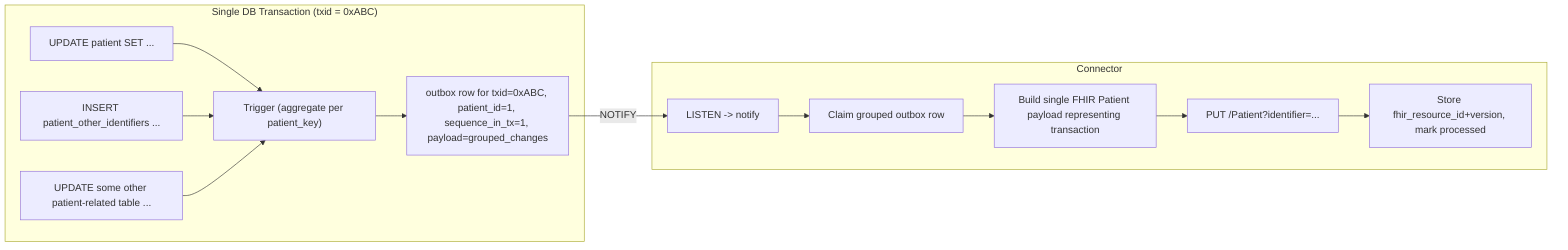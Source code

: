 flowchart LR
  subgraph DB_TX["Single DB Transaction (txid = 0xABC)"]
    direction TB
    A[UPDATE patient SET ...] 
    B[INSERT patient_other_identifiers ...]
    C[UPDATE some other patient-related table ...]
    TRG["Trigger (aggregate per patient_key)"]
    OUT_GROUP[outbox row for txid=0xABC, patient_id=1, sequence_in_tx=1, payload=grouped_changes]
  end

  subgraph Connector["Connector"]
    direction TB
    LISTEN[LISTEN -> notify]
    CLAIM[Claim grouped outbox row]
    BUILD[Build single FHIR Patient payload representing transaction]
    CALL[PUT /Patient?identifier=...]
    STORE[Store fhir_resource_id+version, mark processed]
  end

  A & B & C --> TRG --> OUT_GROUP
  OUT_GROUP -->|NOTIFY| LISTEN --> CLAIM --> BUILD --> CALL --> STORE